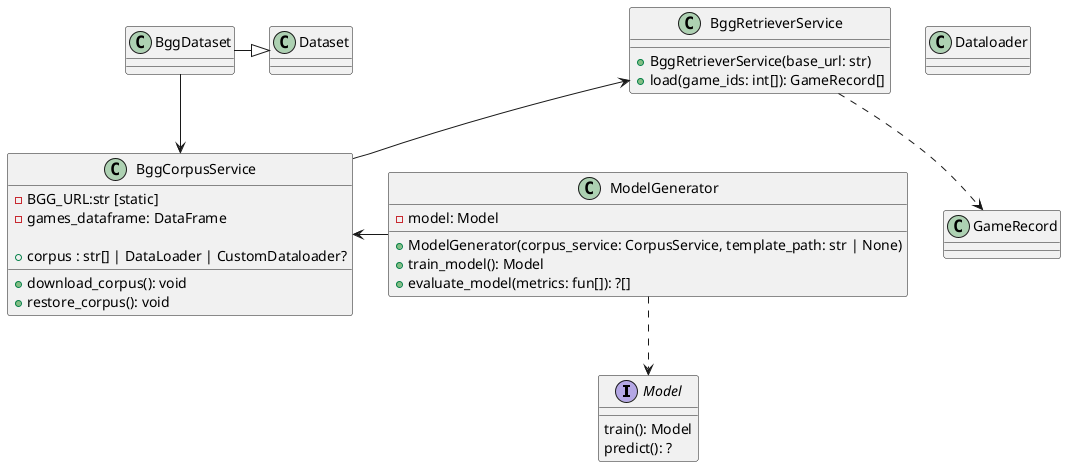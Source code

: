 @startuml
interface Model {
    train(): Model
    predict(): ?
}

class GameRecord {
}

class BggRetrieverService {
    + BggRetrieverService(base_url: str)
    + load(game_ids: int[]): GameRecord[]
}

BggRetrieverService ..> GameRecord

class BggCorpusService {
    - BGG_URL:str [static]
    - games_dataframe: DataFrame

    + corpus : str[] | DataLoader | CustomDataloader?

    + download_corpus(): void
    + restore_corpus(): void

}

class Dataloader {
}

BggDataset -|> Dataset
BggDataset --> BggCorpusService

BggRetrieverService <-- BggCorpusService


class ModelGenerator {
    - model: Model
    + ModelGenerator(corpus_service: CorpusService, template_path: str | None)
    + train_model(): Model
    + evaluate_model(metrics: fun[]): ?[]
}

ModelGenerator -> BggCorpusService
ModelGenerator ..> Model

'https://plantuml.com/class-diagram

@enduml